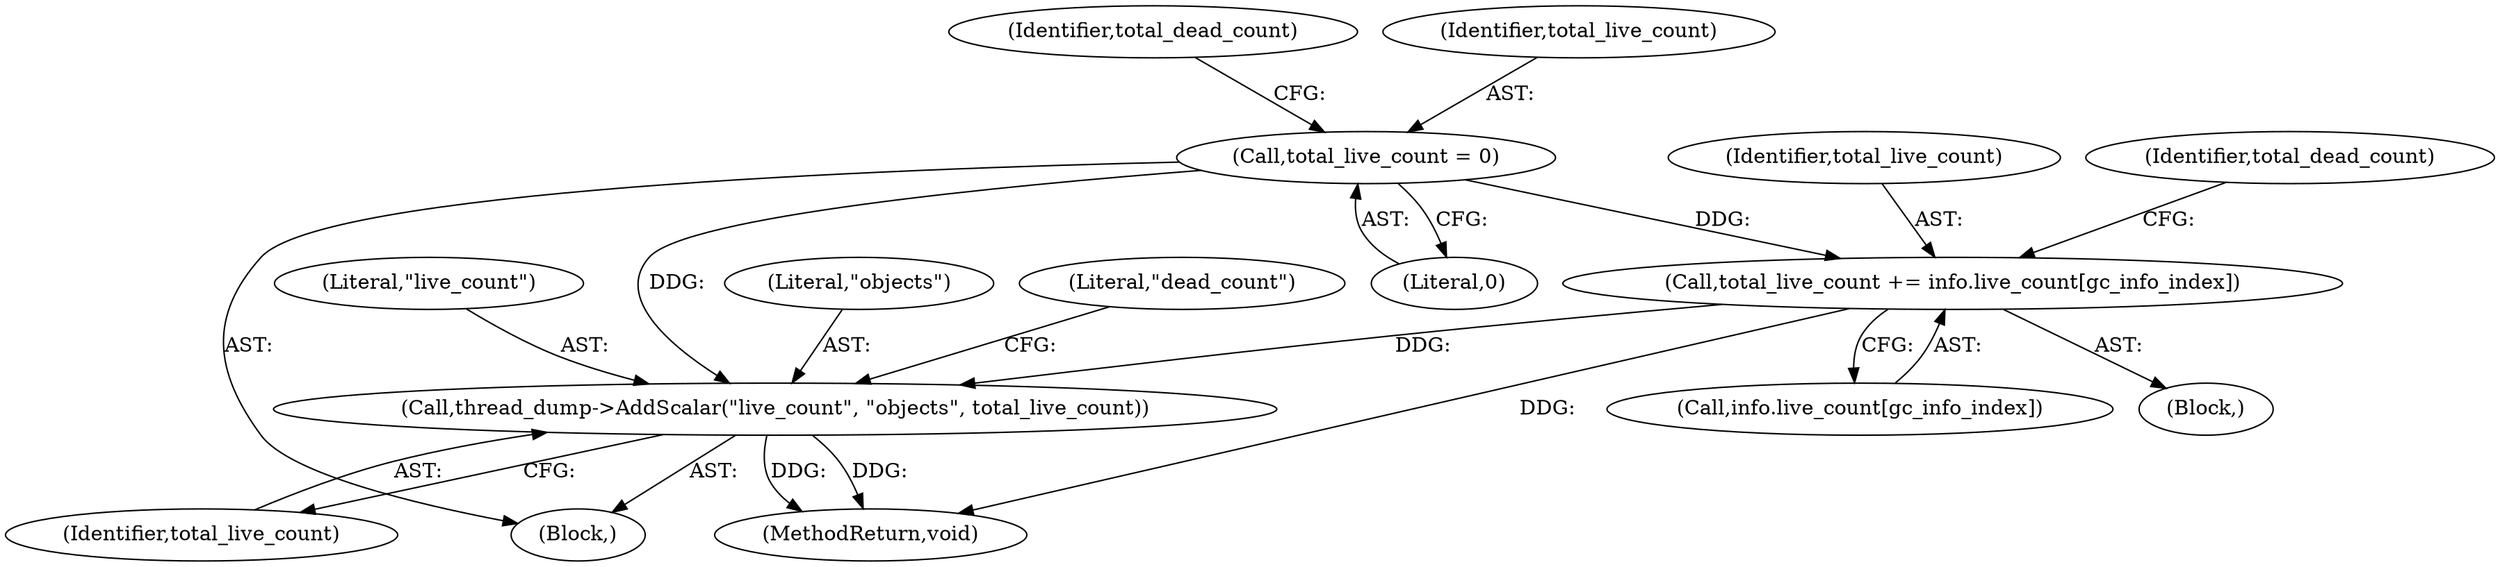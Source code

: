 digraph "0_Chrome_20b65d00ca3d8696430e22efad7485366f8c3a21_2@array" {
"1000203" [label="(Call,total_live_count += info.live_count[gc_info_index])"];
"1000177" [label="(Call,total_live_count = 0)"];
"1000236" [label="(Call,thread_dump->AddScalar(\"live_count\", \"objects\", total_live_count))"];
"1000205" [label="(Call,info.live_count[gc_info_index])"];
"1000182" [label="(Identifier,total_dead_count)"];
"1000203" [label="(Call,total_live_count += info.live_count[gc_info_index])"];
"1000239" [label="(Identifier,total_live_count)"];
"1000178" [label="(Identifier,total_live_count)"];
"1000241" [label="(Literal,\"dead_count\")"];
"1000204" [label="(Identifier,total_live_count)"];
"1000177" [label="(Call,total_live_count = 0)"];
"1000102" [label="(Block,)"];
"1000236" [label="(Call,thread_dump->AddScalar(\"live_count\", \"objects\", total_live_count))"];
"1000265" [label="(MethodReturn,void)"];
"1000211" [label="(Identifier,total_dead_count)"];
"1000202" [label="(Block,)"];
"1000179" [label="(Literal,0)"];
"1000237" [label="(Literal,\"live_count\")"];
"1000238" [label="(Literal,\"objects\")"];
"1000203" -> "1000202"  [label="AST: "];
"1000203" -> "1000205"  [label="CFG: "];
"1000204" -> "1000203"  [label="AST: "];
"1000205" -> "1000203"  [label="AST: "];
"1000211" -> "1000203"  [label="CFG: "];
"1000203" -> "1000265"  [label="DDG: "];
"1000177" -> "1000203"  [label="DDG: "];
"1000203" -> "1000236"  [label="DDG: "];
"1000177" -> "1000102"  [label="AST: "];
"1000177" -> "1000179"  [label="CFG: "];
"1000178" -> "1000177"  [label="AST: "];
"1000179" -> "1000177"  [label="AST: "];
"1000182" -> "1000177"  [label="CFG: "];
"1000177" -> "1000236"  [label="DDG: "];
"1000236" -> "1000102"  [label="AST: "];
"1000236" -> "1000239"  [label="CFG: "];
"1000237" -> "1000236"  [label="AST: "];
"1000238" -> "1000236"  [label="AST: "];
"1000239" -> "1000236"  [label="AST: "];
"1000241" -> "1000236"  [label="CFG: "];
"1000236" -> "1000265"  [label="DDG: "];
"1000236" -> "1000265"  [label="DDG: "];
}
